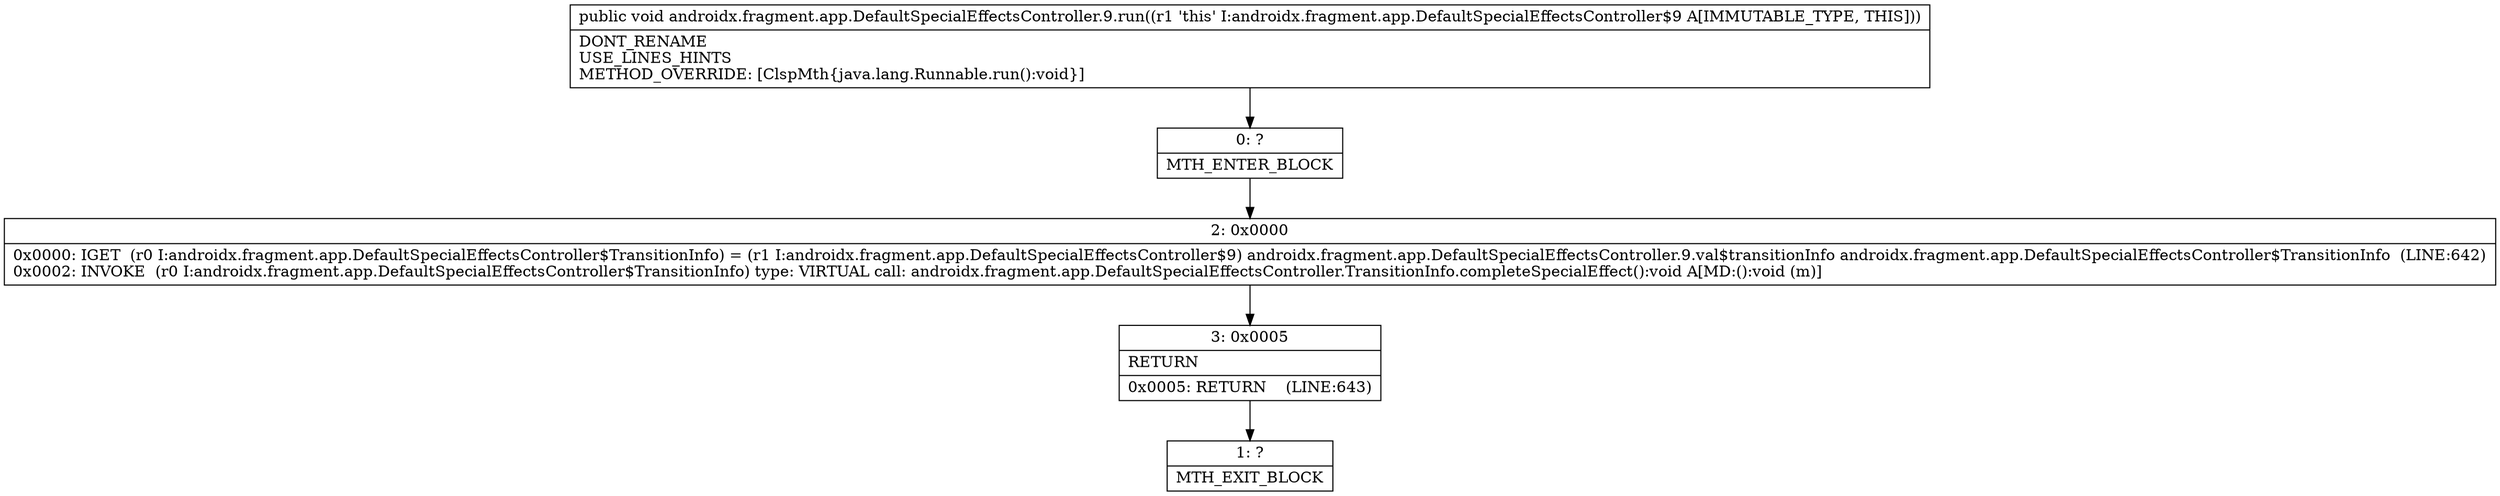 digraph "CFG forandroidx.fragment.app.DefaultSpecialEffectsController.9.run()V" {
Node_0 [shape=record,label="{0\:\ ?|MTH_ENTER_BLOCK\l}"];
Node_2 [shape=record,label="{2\:\ 0x0000|0x0000: IGET  (r0 I:androidx.fragment.app.DefaultSpecialEffectsController$TransitionInfo) = (r1 I:androidx.fragment.app.DefaultSpecialEffectsController$9) androidx.fragment.app.DefaultSpecialEffectsController.9.val$transitionInfo androidx.fragment.app.DefaultSpecialEffectsController$TransitionInfo  (LINE:642)\l0x0002: INVOKE  (r0 I:androidx.fragment.app.DefaultSpecialEffectsController$TransitionInfo) type: VIRTUAL call: androidx.fragment.app.DefaultSpecialEffectsController.TransitionInfo.completeSpecialEffect():void A[MD:():void (m)]\l}"];
Node_3 [shape=record,label="{3\:\ 0x0005|RETURN\l|0x0005: RETURN    (LINE:643)\l}"];
Node_1 [shape=record,label="{1\:\ ?|MTH_EXIT_BLOCK\l}"];
MethodNode[shape=record,label="{public void androidx.fragment.app.DefaultSpecialEffectsController.9.run((r1 'this' I:androidx.fragment.app.DefaultSpecialEffectsController$9 A[IMMUTABLE_TYPE, THIS]))  | DONT_RENAME\lUSE_LINES_HINTS\lMETHOD_OVERRIDE: [ClspMth\{java.lang.Runnable.run():void\}]\l}"];
MethodNode -> Node_0;Node_0 -> Node_2;
Node_2 -> Node_3;
Node_3 -> Node_1;
}

